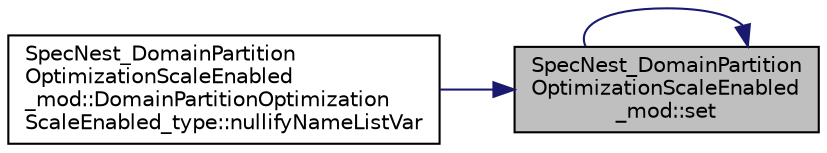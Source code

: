 digraph "SpecNest_DomainPartitionOptimizationScaleEnabled_mod::set"
{
 // LATEX_PDF_SIZE
  edge [fontname="Helvetica",fontsize="10",labelfontname="Helvetica",labelfontsize="10"];
  node [fontname="Helvetica",fontsize="10",shape=record];
  rankdir="RL";
  Node1 [label="SpecNest_DomainPartition\lOptimizationScaleEnabled\l_mod::set",height=0.2,width=0.4,color="black", fillcolor="grey75", style="filled", fontcolor="black",tooltip=" "];
  Node1 -> Node2 [dir="back",color="midnightblue",fontsize="10",style="solid",fontname="Helvetica"];
  Node2 [label="SpecNest_DomainPartition\lOptimizationScaleEnabled\l_mod::DomainPartitionOptimization\lScaleEnabled_type::nullifyNameListVar",height=0.2,width=0.4,color="black", fillcolor="white", style="filled",URL="$structSpecNest__DomainPartitionOptimizationScaleEnabled__mod_1_1DomainPartitionOptimizationScaleEnabled__type.html#a49e9697ee15892f9c7c120478d9c9164",tooltip=" "];
  Node1 -> Node1 [dir="back",color="midnightblue",fontsize="10",style="solid",fontname="Helvetica"];
}
